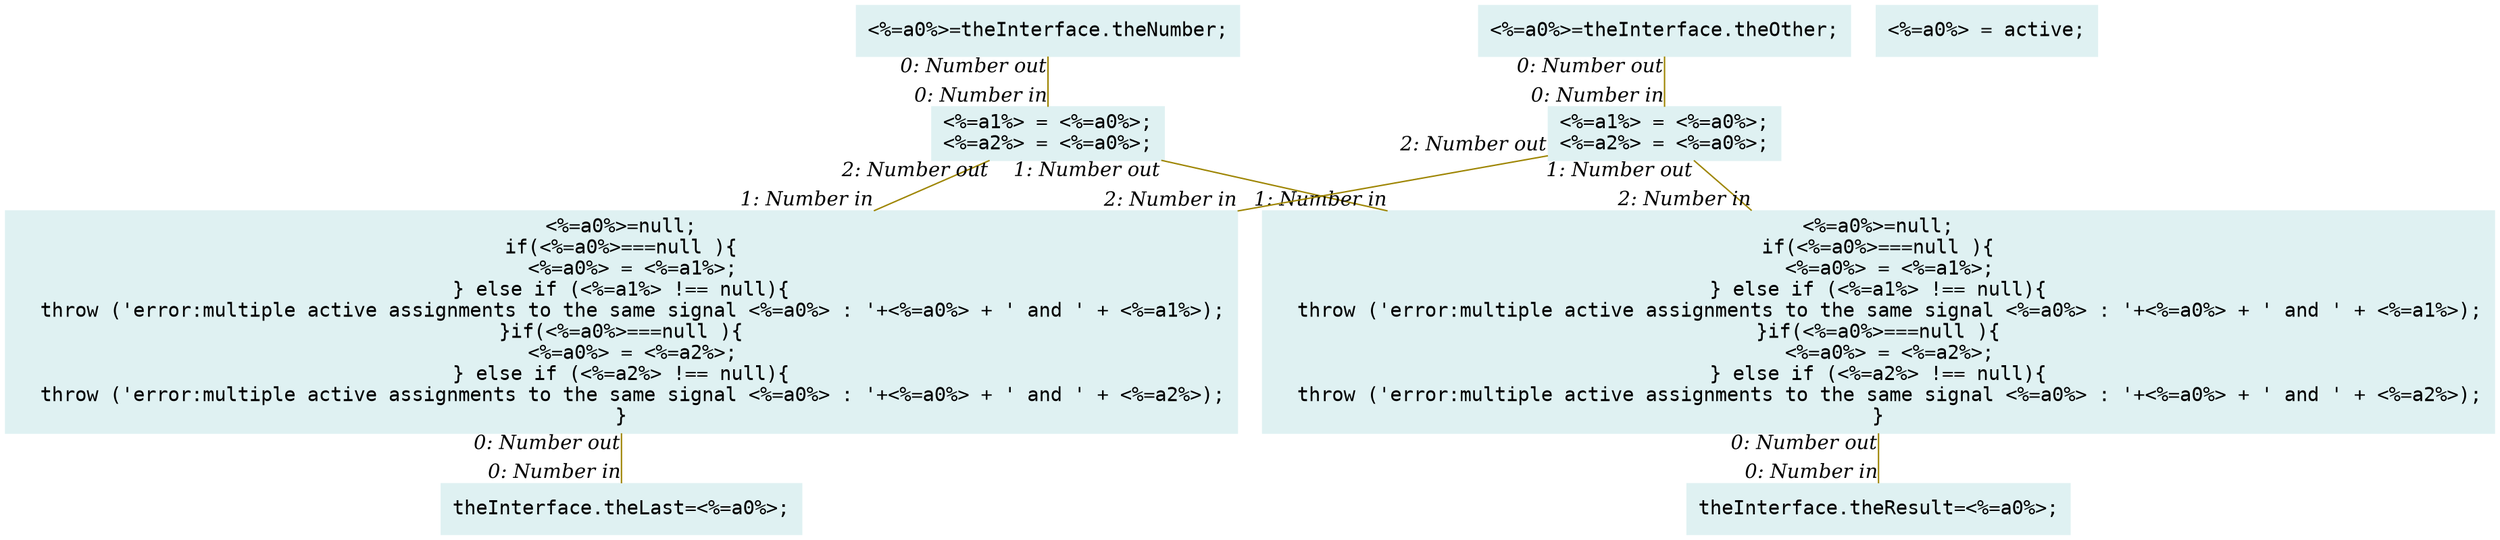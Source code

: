digraph g{node_2069 [shape="box", style="filled", color="#dff1f2", fontname="Courier", label="<%=a0%>=theInterface.theNumber;
" ]
node_2071 [shape="box", style="filled", color="#dff1f2", fontname="Courier", label="<%=a0%>=theInterface.theOther;
" ]
node_2073 [shape="box", style="filled", color="#dff1f2", fontname="Courier", label="theInterface.theResult=<%=a0%>;
" ]
node_2075 [shape="box", style="filled", color="#dff1f2", fontname="Courier", label="theInterface.theLast=<%=a0%>;
" ]
node_2101 [shape="box", style="filled", color="#dff1f2", fontname="Courier", label="<%=a0%> = active;
" ]
node_2168 [shape="box", style="filled", color="#dff1f2", fontname="Courier", label="<%=a1%> = <%=a0%>;
<%=a2%> = <%=a0%>;
" ]
node_2172 [shape="box", style="filled", color="#dff1f2", fontname="Courier", label="<%=a0%>=null;
if(<%=a0%>===null ){
  <%=a0%> = <%=a1%>;
} else if (<%=a1%> !== null){
  throw ('error:multiple active assignments to the same signal <%=a0%> : '+<%=a0%> + ' and ' + <%=a1%>);
}if(<%=a0%>===null ){
  <%=a0%> = <%=a2%>;
} else if (<%=a2%> !== null){
  throw ('error:multiple active assignments to the same signal <%=a0%> : '+<%=a0%> + ' and ' + <%=a2%>);
}
" ]
node_2176 [shape="box", style="filled", color="#dff1f2", fontname="Courier", label="<%=a1%> = <%=a0%>;
<%=a2%> = <%=a0%>;
" ]
node_2180 [shape="box", style="filled", color="#dff1f2", fontname="Courier", label="<%=a0%>=null;
if(<%=a0%>===null ){
  <%=a0%> = <%=a1%>;
} else if (<%=a1%> !== null){
  throw ('error:multiple active assignments to the same signal <%=a0%> : '+<%=a0%> + ' and ' + <%=a1%>);
}if(<%=a0%>===null ){
  <%=a0%> = <%=a2%>;
} else if (<%=a2%> !== null){
  throw ('error:multiple active assignments to the same signal <%=a0%> : '+<%=a0%> + ' and ' + <%=a2%>);
}
" ]
node_2069 -> node_2168 [dir=none, arrowHead=none, fontname="Times-Italic", arrowsize=1, color="#9d8400", label="",  headlabel="0: Number in", taillabel="0: Number out" ]
node_2172 -> node_2075 [dir=none, arrowHead=none, fontname="Times-Italic", arrowsize=1, color="#9d8400", label="",  headlabel="0: Number in", taillabel="0: Number out" ]
node_2168 -> node_2172 [dir=none, arrowHead=none, fontname="Times-Italic", arrowsize=1, color="#9d8400", label="",  headlabel="1: Number in", taillabel="2: Number out" ]
node_2071 -> node_2176 [dir=none, arrowHead=none, fontname="Times-Italic", arrowsize=1, color="#9d8400", label="",  headlabel="0: Number in", taillabel="0: Number out" ]
node_2176 -> node_2172 [dir=none, arrowHead=none, fontname="Times-Italic", arrowsize=1, color="#9d8400", label="",  headlabel="2: Number in", taillabel="2: Number out" ]
node_2180 -> node_2073 [dir=none, arrowHead=none, fontname="Times-Italic", arrowsize=1, color="#9d8400", label="",  headlabel="0: Number in", taillabel="0: Number out" ]
node_2168 -> node_2180 [dir=none, arrowHead=none, fontname="Times-Italic", arrowsize=1, color="#9d8400", label="",  headlabel="1: Number in", taillabel="1: Number out" ]
node_2176 -> node_2180 [dir=none, arrowHead=none, fontname="Times-Italic", arrowsize=1, color="#9d8400", label="",  headlabel="2: Number in", taillabel="1: Number out" ]
}